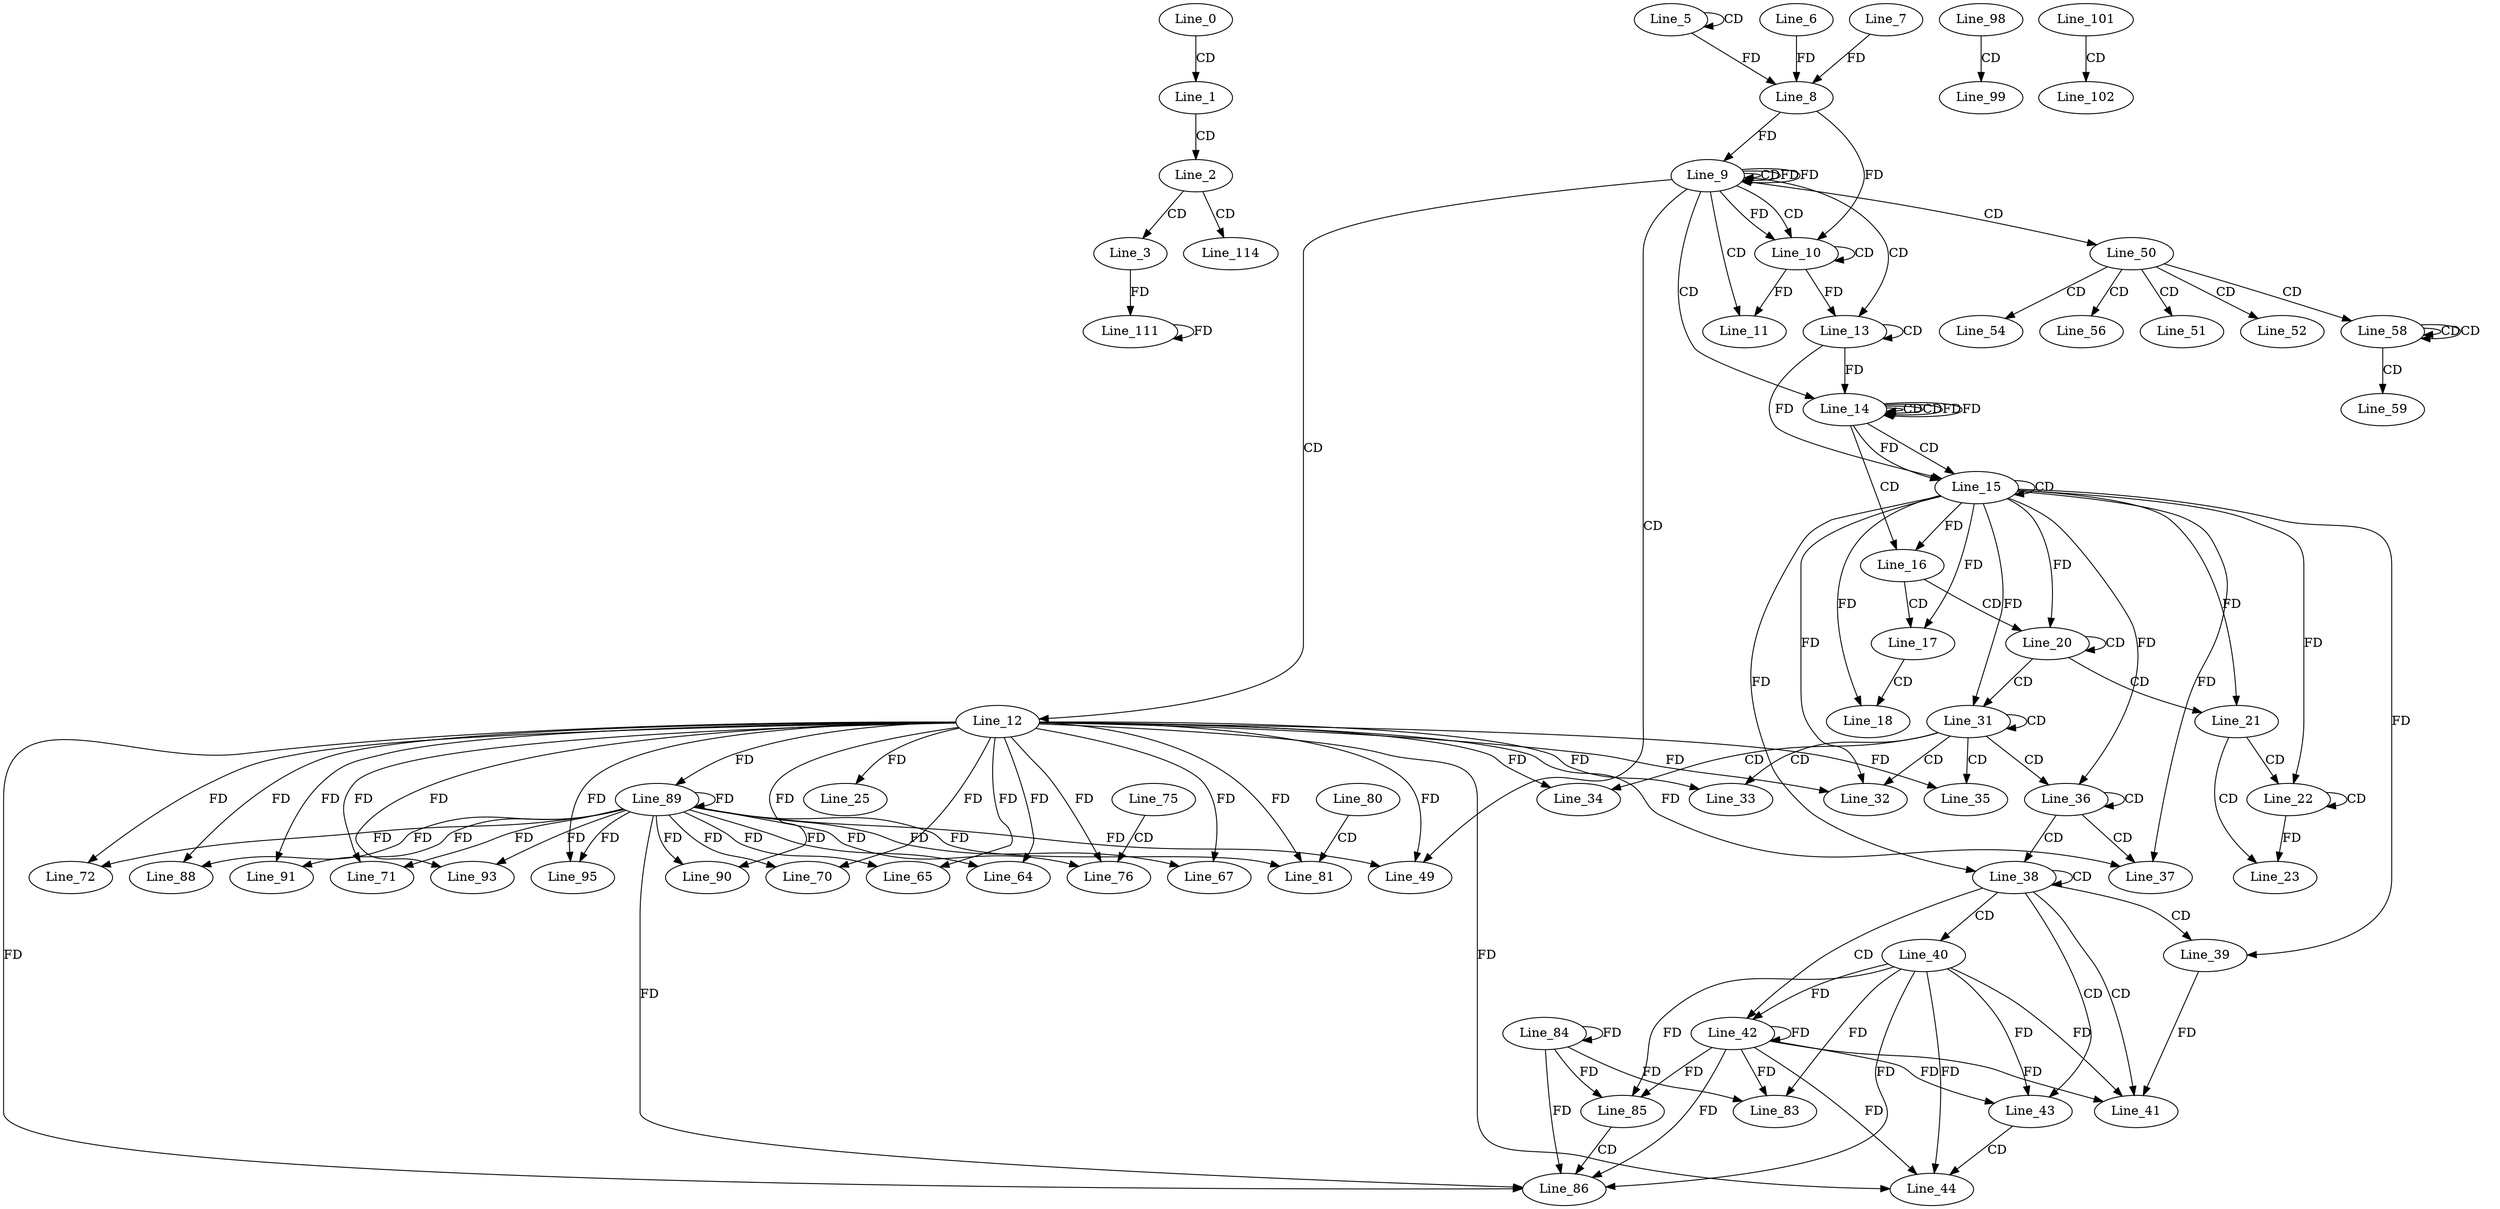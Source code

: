 digraph G {
  Line_0;
  Line_1;
  Line_2;
  Line_3;
  Line_5;
  Line_5;
  Line_8;
  Line_6;
  Line_7;
  Line_9;
  Line_9;
  Line_8;
  Line_9;
  Line_9;
  Line_10;
  Line_10;
  Line_11;
  Line_11;
  Line_12;
  Line_13;
  Line_13;
  Line_14;
  Line_14;
  Line_14;
  Line_14;
  Line_15;
  Line_15;
  Line_16;
  Line_16;
  Line_17;
  Line_17;
  Line_17;
  Line_17;
  Line_18;
  Line_18;
  Line_18;
  Line_20;
  Line_20;
  Line_20;
  Line_21;
  Line_21;
  Line_22;
  Line_22;
  Line_22;
  Line_23;
  Line_23;
  Line_25;
  Line_31;
  Line_31;
  Line_31;
  Line_32;
  Line_32;
  Line_33;
  Line_33;
  Line_34;
  Line_34;
  Line_35;
  Line_35;
  Line_36;
  Line_36;
  Line_36;
  Line_37;
  Line_37;
  Line_38;
  Line_38;
  Line_38;
  Line_39;
  Line_39;
  Line_40;
  Line_41;
  Line_42;
  Line_42;
  Line_43;
  Line_43;
  Line_44;
  Line_49;
  Line_50;
  Line_51;
  Line_52;
  Line_54;
  Line_56;
  Line_58;
  Line_58;
  Line_58;
  Line_59;
  Line_64;
  Line_65;
  Line_67;
  Line_70;
  Line_71;
  Line_72;
  Line_72;
  Line_72;
  Line_72;
  Line_75;
  Line_76;
  Line_80;
  Line_81;
  Line_83;
  Line_84;
  Line_84;
  Line_85;
  Line_85;
  Line_86;
  Line_86;
  Line_88;
  Line_89;
  Line_89;
  Line_90;
  Line_91;
  Line_93;
  Line_95;
  Line_98;
  Line_99;
  Line_101;
  Line_102;
  Line_111;
  Line_114;
  Line_0 -> Line_1 [ label="CD" ];
  Line_1 -> Line_2 [ label="CD" ];
  Line_2 -> Line_3 [ label="CD" ];
  Line_5 -> Line_5 [ label="CD" ];
  Line_5 -> Line_8 [ label="FD" ];
  Line_6 -> Line_8 [ label="FD" ];
  Line_7 -> Line_8 [ label="FD" ];
  Line_9 -> Line_9 [ label="CD" ];
  Line_8 -> Line_9 [ label="FD" ];
  Line_9 -> Line_9 [ label="FD" ];
  Line_9 -> Line_10 [ label="CD" ];
  Line_10 -> Line_10 [ label="CD" ];
  Line_8 -> Line_10 [ label="FD" ];
  Line_9 -> Line_10 [ label="FD" ];
  Line_9 -> Line_11 [ label="CD" ];
  Line_10 -> Line_11 [ label="FD" ];
  Line_9 -> Line_12 [ label="CD" ];
  Line_9 -> Line_13 [ label="CD" ];
  Line_13 -> Line_13 [ label="CD" ];
  Line_10 -> Line_13 [ label="FD" ];
  Line_9 -> Line_14 [ label="CD" ];
  Line_14 -> Line_14 [ label="CD" ];
  Line_14 -> Line_14 [ label="CD" ];
  Line_13 -> Line_14 [ label="FD" ];
  Line_14 -> Line_14 [ label="FD" ];
  Line_14 -> Line_15 [ label="CD" ];
  Line_15 -> Line_15 [ label="CD" ];
  Line_13 -> Line_15 [ label="FD" ];
  Line_14 -> Line_15 [ label="FD" ];
  Line_14 -> Line_16 [ label="CD" ];
  Line_15 -> Line_16 [ label="FD" ];
  Line_16 -> Line_17 [ label="CD" ];
  Line_15 -> Line_17 [ label="FD" ];
  Line_17 -> Line_18 [ label="CD" ];
  Line_15 -> Line_18 [ label="FD" ];
  Line_16 -> Line_20 [ label="CD" ];
  Line_20 -> Line_20 [ label="CD" ];
  Line_15 -> Line_20 [ label="FD" ];
  Line_20 -> Line_21 [ label="CD" ];
  Line_15 -> Line_21 [ label="FD" ];
  Line_21 -> Line_22 [ label="CD" ];
  Line_22 -> Line_22 [ label="CD" ];
  Line_15 -> Line_22 [ label="FD" ];
  Line_21 -> Line_23 [ label="CD" ];
  Line_22 -> Line_23 [ label="FD" ];
  Line_12 -> Line_25 [ label="FD" ];
  Line_20 -> Line_31 [ label="CD" ];
  Line_31 -> Line_31 [ label="CD" ];
  Line_15 -> Line_31 [ label="FD" ];
  Line_31 -> Line_32 [ label="CD" ];
  Line_12 -> Line_32 [ label="FD" ];
  Line_15 -> Line_32 [ label="FD" ];
  Line_31 -> Line_33 [ label="CD" ];
  Line_12 -> Line_33 [ label="FD" ];
  Line_31 -> Line_34 [ label="CD" ];
  Line_12 -> Line_34 [ label="FD" ];
  Line_31 -> Line_35 [ label="CD" ];
  Line_12 -> Line_35 [ label="FD" ];
  Line_31 -> Line_36 [ label="CD" ];
  Line_36 -> Line_36 [ label="CD" ];
  Line_15 -> Line_36 [ label="FD" ];
  Line_36 -> Line_37 [ label="CD" ];
  Line_12 -> Line_37 [ label="FD" ];
  Line_15 -> Line_37 [ label="FD" ];
  Line_36 -> Line_38 [ label="CD" ];
  Line_38 -> Line_38 [ label="CD" ];
  Line_15 -> Line_38 [ label="FD" ];
  Line_38 -> Line_39 [ label="CD" ];
  Line_15 -> Line_39 [ label="FD" ];
  Line_38 -> Line_40 [ label="CD" ];
  Line_38 -> Line_41 [ label="CD" ];
  Line_40 -> Line_41 [ label="FD" ];
  Line_39 -> Line_41 [ label="FD" ];
  Line_38 -> Line_42 [ label="CD" ];
  Line_40 -> Line_42 [ label="FD" ];
  Line_42 -> Line_42 [ label="FD" ];
  Line_38 -> Line_43 [ label="CD" ];
  Line_40 -> Line_43 [ label="FD" ];
  Line_42 -> Line_43 [ label="FD" ];
  Line_43 -> Line_44 [ label="CD" ];
  Line_12 -> Line_44 [ label="FD" ];
  Line_40 -> Line_44 [ label="FD" ];
  Line_42 -> Line_44 [ label="FD" ];
  Line_9 -> Line_49 [ label="CD" ];
  Line_12 -> Line_49 [ label="FD" ];
  Line_9 -> Line_50 [ label="CD" ];
  Line_50 -> Line_51 [ label="CD" ];
  Line_50 -> Line_52 [ label="CD" ];
  Line_50 -> Line_54 [ label="CD" ];
  Line_50 -> Line_56 [ label="CD" ];
  Line_50 -> Line_58 [ label="CD" ];
  Line_58 -> Line_58 [ label="CD" ];
  Line_58 -> Line_58 [ label="CD" ];
  Line_58 -> Line_59 [ label="CD" ];
  Line_12 -> Line_64 [ label="FD" ];
  Line_12 -> Line_65 [ label="FD" ];
  Line_12 -> Line_67 [ label="FD" ];
  Line_12 -> Line_70 [ label="FD" ];
  Line_12 -> Line_71 [ label="FD" ];
  Line_12 -> Line_72 [ label="FD" ];
  Line_75 -> Line_76 [ label="CD" ];
  Line_12 -> Line_76 [ label="FD" ];
  Line_80 -> Line_81 [ label="CD" ];
  Line_12 -> Line_81 [ label="FD" ];
  Line_40 -> Line_83 [ label="FD" ];
  Line_42 -> Line_83 [ label="FD" ];
  Line_84 -> Line_84 [ label="FD" ];
  Line_40 -> Line_85 [ label="FD" ];
  Line_42 -> Line_85 [ label="FD" ];
  Line_84 -> Line_85 [ label="FD" ];
  Line_85 -> Line_86 [ label="CD" ];
  Line_12 -> Line_86 [ label="FD" ];
  Line_40 -> Line_86 [ label="FD" ];
  Line_42 -> Line_86 [ label="FD" ];
  Line_84 -> Line_86 [ label="FD" ];
  Line_12 -> Line_88 [ label="FD" ];
  Line_12 -> Line_89 [ label="FD" ];
  Line_89 -> Line_89 [ label="FD" ];
  Line_12 -> Line_90 [ label="FD" ];
  Line_89 -> Line_90 [ label="FD" ];
  Line_12 -> Line_91 [ label="FD" ];
  Line_89 -> Line_91 [ label="FD" ];
  Line_12 -> Line_93 [ label="FD" ];
  Line_89 -> Line_93 [ label="FD" ];
  Line_12 -> Line_95 [ label="FD" ];
  Line_89 -> Line_95 [ label="FD" ];
  Line_98 -> Line_99 [ label="CD" ];
  Line_101 -> Line_102 [ label="CD" ];
  Line_3 -> Line_111 [ label="FD" ];
  Line_111 -> Line_111 [ label="FD" ];
  Line_2 -> Line_114 [ label="CD" ];
  Line_9 -> Line_9 [ label="FD" ];
  Line_89 -> Line_49 [ label="FD" ];
  Line_89 -> Line_64 [ label="FD" ];
  Line_89 -> Line_65 [ label="FD" ];
  Line_89 -> Line_67 [ label="FD" ];
  Line_89 -> Line_70 [ label="FD" ];
  Line_89 -> Line_71 [ label="FD" ];
  Line_89 -> Line_72 [ label="FD" ];
  Line_89 -> Line_76 [ label="FD" ];
  Line_89 -> Line_81 [ label="FD" ];
  Line_84 -> Line_83 [ label="FD" ];
  Line_89 -> Line_86 [ label="FD" ];
  Line_89 -> Line_88 [ label="FD" ];
  Line_14 -> Line_14 [ label="FD" ];
  Line_42 -> Line_41 [ label="FD" ];
}
